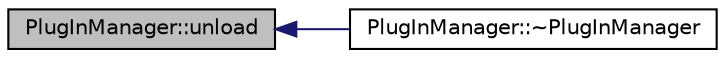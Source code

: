 digraph "PlugInManager::unload"
{
  edge [fontname="Helvetica",fontsize="10",labelfontname="Helvetica",labelfontsize="10"];
  node [fontname="Helvetica",fontsize="10",shape=record];
  rankdir="LR";
  Node1 [label="PlugInManager::unload",height=0.2,width=0.4,color="black", fillcolor="grey75", style="filled", fontcolor="black"];
  Node1 -> Node2 [dir="back",color="midnightblue",fontsize="10",style="solid",fontname="Helvetica"];
  Node2 [label="PlugInManager::~PlugInManager",height=0.2,width=0.4,color="black", fillcolor="white", style="filled",URL="$class_plug_in_manager.html#aa0e72da02f76313a31ac52ce8ce56354",tooltip="Destructor. "];
}
